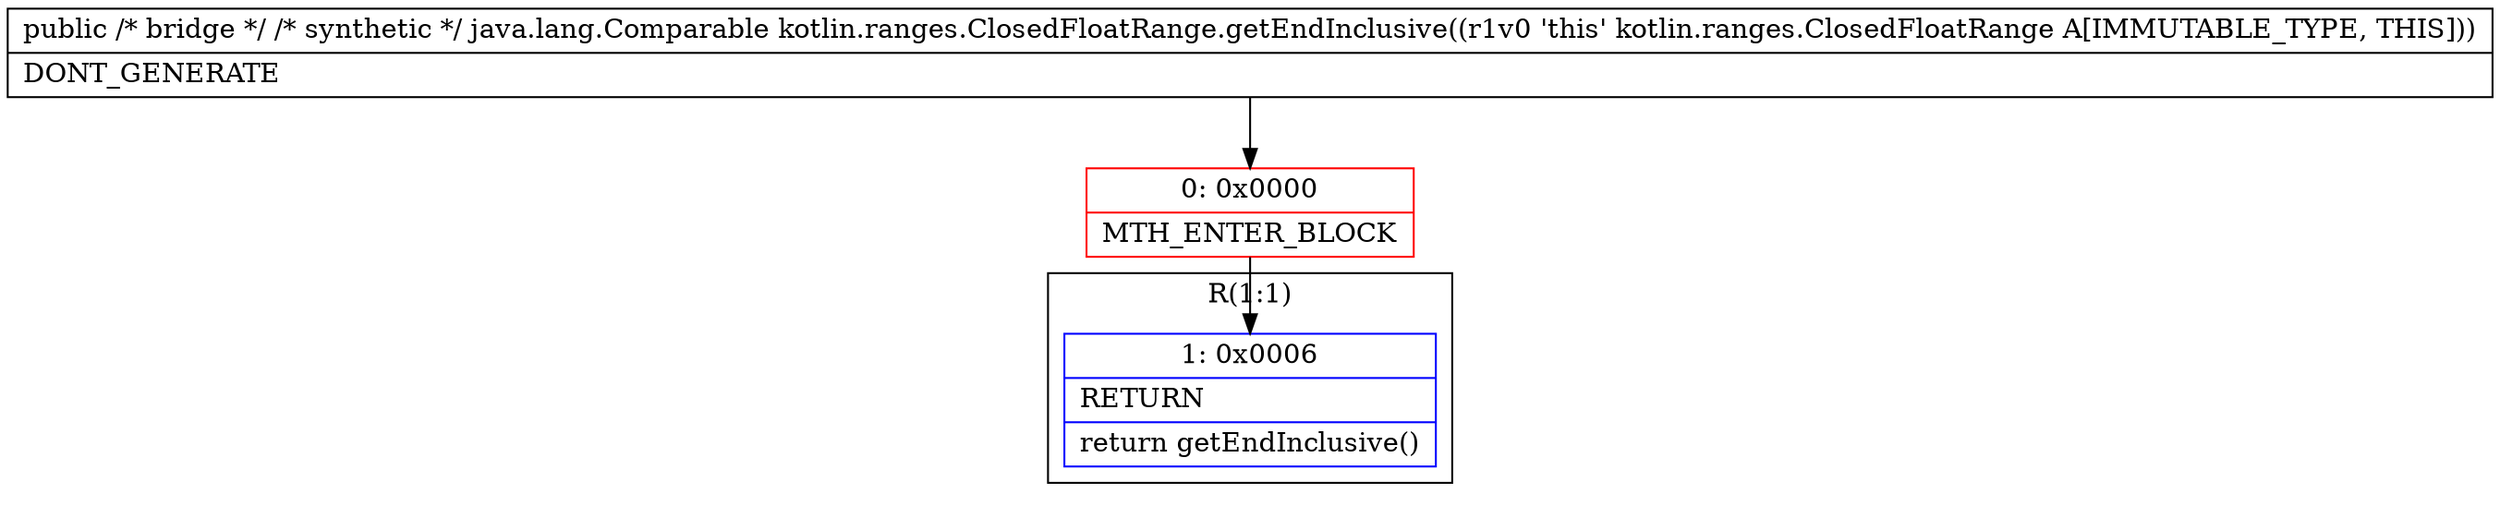 digraph "CFG forkotlin.ranges.ClosedFloatRange.getEndInclusive()Ljava\/lang\/Comparable;" {
subgraph cluster_Region_601800309 {
label = "R(1:1)";
node [shape=record,color=blue];
Node_1 [shape=record,label="{1\:\ 0x0006|RETURN\l|return getEndInclusive()\l}"];
}
Node_0 [shape=record,color=red,label="{0\:\ 0x0000|MTH_ENTER_BLOCK\l}"];
MethodNode[shape=record,label="{public \/* bridge *\/ \/* synthetic *\/ java.lang.Comparable kotlin.ranges.ClosedFloatRange.getEndInclusive((r1v0 'this' kotlin.ranges.ClosedFloatRange A[IMMUTABLE_TYPE, THIS]))  | DONT_GENERATE\l}"];
MethodNode -> Node_0;
Node_0 -> Node_1;
}

